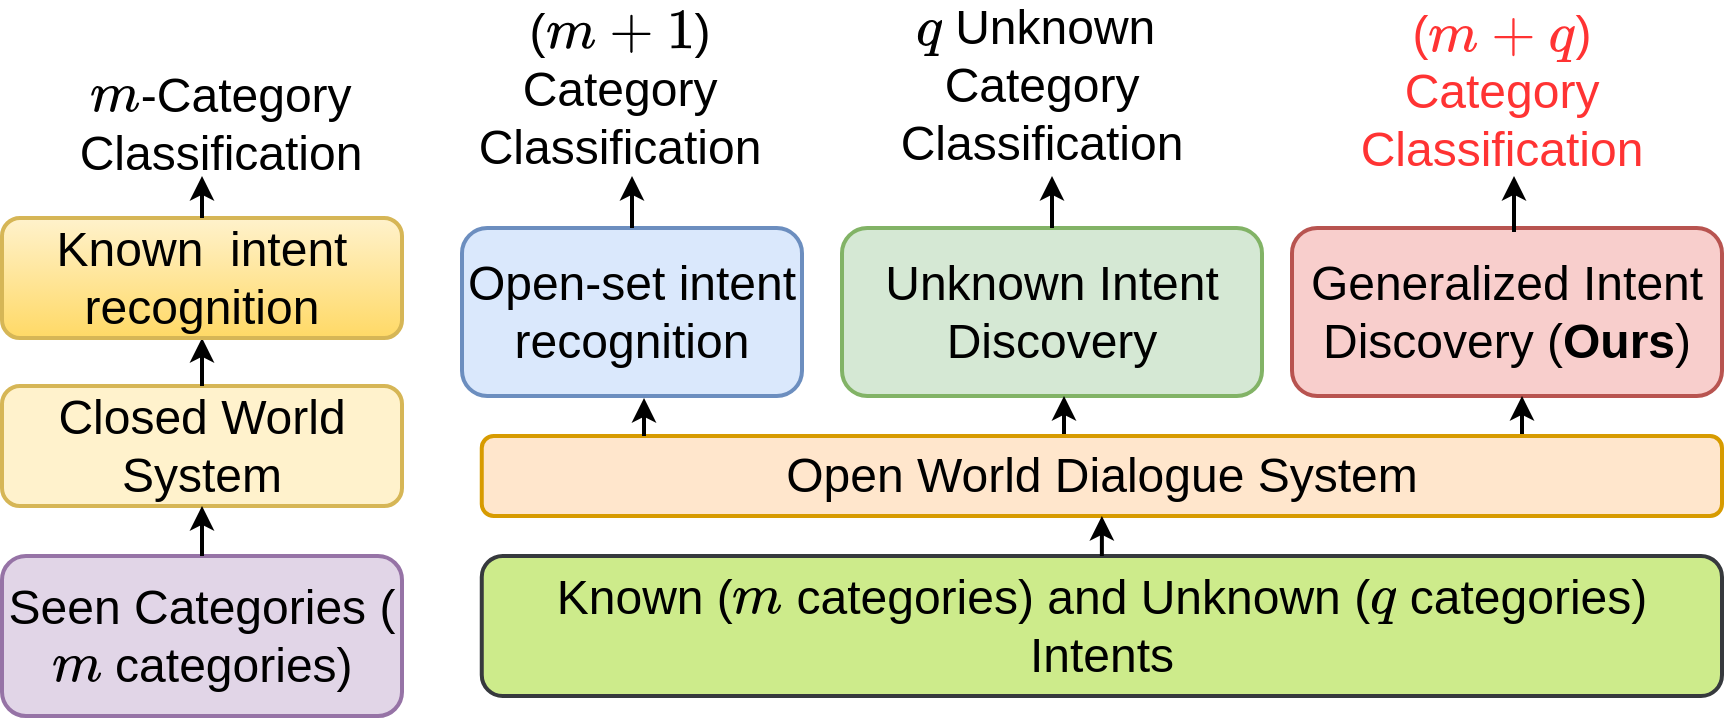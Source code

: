 <mxfile version="24.4.6" type="github">
  <diagram name="Page-1" id="iptAqWqSr0njMMsVc_aC">
    <mxGraphModel dx="1492" dy="862" grid="1" gridSize="10" guides="1" tooltips="1" connect="1" arrows="1" fold="1" page="1" pageScale="1" pageWidth="827" pageHeight="1169" math="0" shadow="0">
      <root>
        <mxCell id="0" />
        <mxCell id="1" parent="0" />
        <mxCell id="lk7eeM3GkCdoIPdv4wgH-1" value="Closed World System" style="rounded=1;whiteSpace=wrap;html=1;fontSize=24;strokeWidth=2;fillColor=#fff2cc;strokeColor=#d6b656;" vertex="1" parent="1">
          <mxGeometry x="350" y="535" width="200" height="60" as="geometry" />
        </mxCell>
        <mxCell id="lk7eeM3GkCdoIPdv4wgH-2" value="Seen Categories (&lt;svg style=&quot;vertical-align: -0.025ex;&quot; xmlns:xlink=&quot;http://www.w3.org/1999/xlink&quot; viewBox=&quot;0 -442 878 453&quot; role=&quot;img&quot; height=&quot;1.025ex&quot; width=&quot;1.986ex&quot; xmlns=&quot;http://www.w3.org/2000/svg&quot;&gt;&lt;defs&gt;&lt;path d=&quot;M21 287Q22 293 24 303T36 341T56 388T88 425T132 442T175 435T205 417T221 395T229 376L231 369Q231 367 232 367L243 378Q303 442 384 442Q401 442 415 440T441 433T460 423T475 411T485 398T493 385T497 373T500 364T502 357L510 367Q573 442 659 442Q713 442 746 415T780 336Q780 285 742 178T704 50Q705 36 709 31T724 26Q752 26 776 56T815 138Q818 149 821 151T837 153Q857 153 857 145Q857 144 853 130Q845 101 831 73T785 17T716 -10Q669 -10 648 17T627 73Q627 92 663 193T700 345Q700 404 656 404H651Q565 404 506 303L499 291L466 157Q433 26 428 16Q415 -11 385 -11Q372 -11 364 -4T353 8T350 18Q350 29 384 161L420 307Q423 322 423 345Q423 404 379 404H374Q288 404 229 303L222 291L189 157Q156 26 151 16Q138 -11 108 -11Q95 -11 87 -5T76 7T74 17Q74 30 112 181Q151 335 151 342Q154 357 154 369Q154 405 129 405Q107 405 92 377T69 316T57 280Q55 278 41 278H27Q21 284 21 287Z&quot; id=&quot;MJX-13-TEX-I-1D45A&quot;&gt;&lt;/path&gt;&lt;/defs&gt;&lt;g transform=&quot;scale(1,-1)&quot; stroke-width=&quot;0&quot; fill=&quot;currentColor&quot; stroke=&quot;currentColor&quot;&gt;&lt;g data-mml-node=&quot;math&quot;&gt;&lt;g data-mml-node=&quot;mi&quot;&gt;&lt;use xlink:href=&quot;#MJX-13-TEX-I-1D45A&quot; data-c=&quot;1D45A&quot;&gt;&lt;/use&gt;&lt;/g&gt;&lt;/g&gt;&lt;/g&gt;&lt;/svg&gt; categories)" style="rounded=1;whiteSpace=wrap;html=1;fontSize=24;strokeWidth=2;fillColor=#e1d5e7;strokeColor=#9673a6;" vertex="1" parent="1">
          <mxGeometry x="350" y="620" width="200" height="80" as="geometry" />
        </mxCell>
        <mxCell id="lk7eeM3GkCdoIPdv4wgH-3" value="Open-set intent recognition" style="rounded=1;whiteSpace=wrap;html=1;fontSize=24;strokeWidth=2;fillColor=#dae8fc;strokeColor=#6c8ebf;" vertex="1" parent="1">
          <mxGeometry x="580" y="456" width="170" height="84" as="geometry" />
        </mxCell>
        <mxCell id="lk7eeM3GkCdoIPdv4wgH-4" value="Known (&lt;svg style=&quot;vertical-align: -0.025ex;&quot; xmlns:xlink=&quot;http://www.w3.org/1999/xlink&quot; viewBox=&quot;0 -442 878 453&quot; role=&quot;img&quot; height=&quot;1.025ex&quot; width=&quot;1.986ex&quot; xmlns=&quot;http://www.w3.org/2000/svg&quot;&gt;&lt;defs&gt;&lt;path d=&quot;M21 287Q22 293 24 303T36 341T56 388T88 425T132 442T175 435T205 417T221 395T229 376L231 369Q231 367 232 367L243 378Q303 442 384 442Q401 442 415 440T441 433T460 423T475 411T485 398T493 385T497 373T500 364T502 357L510 367Q573 442 659 442Q713 442 746 415T780 336Q780 285 742 178T704 50Q705 36 709 31T724 26Q752 26 776 56T815 138Q818 149 821 151T837 153Q857 153 857 145Q857 144 853 130Q845 101 831 73T785 17T716 -10Q669 -10 648 17T627 73Q627 92 663 193T700 345Q700 404 656 404H651Q565 404 506 303L499 291L466 157Q433 26 428 16Q415 -11 385 -11Q372 -11 364 -4T353 8T350 18Q350 29 384 161L420 307Q423 322 423 345Q423 404 379 404H374Q288 404 229 303L222 291L189 157Q156 26 151 16Q138 -11 108 -11Q95 -11 87 -5T76 7T74 17Q74 30 112 181Q151 335 151 342Q154 357 154 369Q154 405 129 405Q107 405 92 377T69 316T57 280Q55 278 41 278H27Q21 284 21 287Z&quot; id=&quot;MJX-12-TEX-I-1D45A&quot;&gt;&lt;/path&gt;&lt;/defs&gt;&lt;g transform=&quot;scale(1,-1)&quot; stroke-width=&quot;0&quot; fill=&quot;currentColor&quot; stroke=&quot;currentColor&quot;&gt;&lt;g data-mml-node=&quot;math&quot;&gt;&lt;g data-mml-node=&quot;mi&quot;&gt;&lt;use xlink:href=&quot;#MJX-12-TEX-I-1D45A&quot; data-c=&quot;1D45A&quot;&gt;&lt;/use&gt;&lt;/g&gt;&lt;/g&gt;&lt;/g&gt;&lt;/svg&gt; categories) and Unknown (&lt;svg style=&quot;vertical-align: -0.439ex;&quot; xmlns:xlink=&quot;http://www.w3.org/1999/xlink&quot; viewBox=&quot;0 -442 460 636&quot; role=&quot;img&quot; height=&quot;1.439ex&quot; width=&quot;1.041ex&quot; xmlns=&quot;http://www.w3.org/2000/svg&quot;&gt;&lt;defs&gt;&lt;path d=&quot;M33 157Q33 258 109 349T280 441Q340 441 372 389Q373 390 377 395T388 406T404 418Q438 442 450 442Q454 442 457 439T460 434Q460 425 391 149Q320 -135 320 -139Q320 -147 365 -148H390Q396 -156 396 -157T393 -175Q389 -188 383 -194H370Q339 -192 262 -192Q234 -192 211 -192T174 -192T157 -193Q143 -193 143 -185Q143 -182 145 -170Q149 -154 152 -151T172 -148Q220 -148 230 -141Q238 -136 258 -53T279 32Q279 33 272 29Q224 -10 172 -10Q117 -10 75 30T33 157ZM352 326Q329 405 277 405Q242 405 210 374T160 293Q131 214 119 129Q119 126 119 118T118 106Q118 61 136 44T179 26Q233 26 290 98L298 109L352 326Z&quot; id=&quot;MJX-11-TEX-I-1D45E&quot;&gt;&lt;/path&gt;&lt;/defs&gt;&lt;g transform=&quot;scale(1,-1)&quot; stroke-width=&quot;0&quot; fill=&quot;currentColor&quot; stroke=&quot;currentColor&quot;&gt;&lt;g data-mml-node=&quot;math&quot;&gt;&lt;g data-mml-node=&quot;mi&quot;&gt;&lt;use xlink:href=&quot;#MJX-11-TEX-I-1D45E&quot; data-c=&quot;1D45E&quot;&gt;&lt;/use&gt;&lt;/g&gt;&lt;/g&gt;&lt;/g&gt;&lt;/svg&gt; categories) Intents" style="rounded=1;whiteSpace=wrap;html=1;fontSize=24;strokeWidth=2;fillColor=#cdeb8b;strokeColor=#36393d;" vertex="1" parent="1">
          <mxGeometry x="589.88" y="620" width="620.12" height="70" as="geometry" />
        </mxCell>
        <mxCell id="lk7eeM3GkCdoIPdv4wgH-5" value="" style="endArrow=classic;html=1;rounded=0;exitX=0.5;exitY=0;exitDx=0;exitDy=0;fontSize=24;entryX=0.5;entryY=1;entryDx=0;entryDy=0;strokeWidth=2;" edge="1" parent="1" source="lk7eeM3GkCdoIPdv4wgH-1" target="lk7eeM3GkCdoIPdv4wgH-16">
          <mxGeometry width="50" height="50" relative="1" as="geometry">
            <mxPoint x="680" y="680" as="sourcePoint" />
            <mxPoint x="490" y="530" as="targetPoint" />
          </mxGeometry>
        </mxCell>
        <mxCell id="lk7eeM3GkCdoIPdv4wgH-6" value="Unknown Intent Discovery" style="rounded=1;whiteSpace=wrap;html=1;fontSize=24;strokeWidth=2;fillColor=#d5e8d4;strokeColor=#82b366;" vertex="1" parent="1">
          <mxGeometry x="770" y="456" width="210" height="84" as="geometry" />
        </mxCell>
        <mxCell id="lk7eeM3GkCdoIPdv4wgH-7" value="&lt;svg style=&quot;vertical-align: -0.025ex;&quot; xmlns:xlink=&quot;http://www.w3.org/1999/xlink&quot; viewBox=&quot;0 -442 878 453&quot; role=&quot;img&quot; height=&quot;1.025ex&quot; width=&quot;1.986ex&quot; xmlns=&quot;http://www.w3.org/2000/svg&quot;&gt;&lt;defs&gt;&lt;path d=&quot;M21 287Q22 293 24 303T36 341T56 388T88 425T132 442T175 435T205 417T221 395T229 376L231 369Q231 367 232 367L243 378Q303 442 384 442Q401 442 415 440T441 433T460 423T475 411T485 398T493 385T497 373T500 364T502 357L510 367Q573 442 659 442Q713 442 746 415T780 336Q780 285 742 178T704 50Q705 36 709 31T724 26Q752 26 776 56T815 138Q818 149 821 151T837 153Q857 153 857 145Q857 144 853 130Q845 101 831 73T785 17T716 -10Q669 -10 648 17T627 73Q627 92 663 193T700 345Q700 404 656 404H651Q565 404 506 303L499 291L466 157Q433 26 428 16Q415 -11 385 -11Q372 -11 364 -4T353 8T350 18Q350 29 384 161L420 307Q423 322 423 345Q423 404 379 404H374Q288 404 229 303L222 291L189 157Q156 26 151 16Q138 -11 108 -11Q95 -11 87 -5T76 7T74 17Q74 30 112 181Q151 335 151 342Q154 357 154 369Q154 405 129 405Q107 405 92 377T69 316T57 280Q55 278 41 278H27Q21 284 21 287Z&quot; id=&quot;MJX-14-TEX-I-1D45A&quot;&gt;&lt;/path&gt;&lt;/defs&gt;&lt;g transform=&quot;scale(1,-1)&quot; stroke-width=&quot;0&quot; fill=&quot;currentColor&quot; stroke=&quot;currentColor&quot;&gt;&lt;g data-mml-node=&quot;math&quot;&gt;&lt;g data-mml-node=&quot;mi&quot;&gt;&lt;use xlink:href=&quot;#MJX-14-TEX-I-1D45A&quot; data-c=&quot;1D45A&quot;&gt;&lt;/use&gt;&lt;/g&gt;&lt;/g&gt;&lt;/g&gt;&lt;/svg&gt;-Category Classification" style="text;html=1;align=center;verticalAlign=middle;whiteSpace=wrap;rounded=0;fontSize=24;strokeWidth=2;" vertex="1" parent="1">
          <mxGeometry x="430" y="390" width="59" height="27" as="geometry" />
        </mxCell>
        <mxCell id="lk7eeM3GkCdoIPdv4wgH-8" value="" style="endArrow=classic;html=1;rounded=0;exitX=0.5;exitY=0;exitDx=0;exitDy=0;fontSize=24;strokeWidth=2;" edge="1" parent="1" source="lk7eeM3GkCdoIPdv4wgH-3">
          <mxGeometry width="50" height="50" relative="1" as="geometry">
            <mxPoint x="640" y="493" as="sourcePoint" />
            <mxPoint x="665" y="430" as="targetPoint" />
          </mxGeometry>
        </mxCell>
        <mxCell id="lk7eeM3GkCdoIPdv4wgH-9" value="(&lt;svg xmlns=&quot;http://www.w3.org/2000/svg&quot; width=&quot;5.883ex&quot; height=&quot;1.692ex&quot; role=&quot;img&quot; viewBox=&quot;0 -666 2600.4 748&quot; xmlns:xlink=&quot;http://www.w3.org/1999/xlink&quot; style=&quot;vertical-align: -0.186ex; font-size: 24px;&quot;&gt;&lt;defs style=&quot;font-size: 24px;&quot;&gt;&lt;path id=&quot;MJX-3-TEX-I-1D45A&quot; d=&quot;M21 287Q22 293 24 303T36 341T56 388T88 425T132 442T175 435T205 417T221 395T229 376L231 369Q231 367 232 367L243 378Q303 442 384 442Q401 442 415 440T441 433T460 423T475 411T485 398T493 385T497 373T500 364T502 357L510 367Q573 442 659 442Q713 442 746 415T780 336Q780 285 742 178T704 50Q705 36 709 31T724 26Q752 26 776 56T815 138Q818 149 821 151T837 153Q857 153 857 145Q857 144 853 130Q845 101 831 73T785 17T716 -10Q669 -10 648 17T627 73Q627 92 663 193T700 345Q700 404 656 404H651Q565 404 506 303L499 291L466 157Q433 26 428 16Q415 -11 385 -11Q372 -11 364 -4T353 8T350 18Q350 29 384 161L420 307Q423 322 423 345Q423 404 379 404H374Q288 404 229 303L222 291L189 157Q156 26 151 16Q138 -11 108 -11Q95 -11 87 -5T76 7T74 17Q74 30 112 181Q151 335 151 342Q154 357 154 369Q154 405 129 405Q107 405 92 377T69 316T57 280Q55 278 41 278H27Q21 284 21 287Z&quot; style=&quot;font-size: 24px;&quot;&gt;&lt;/path&gt;&lt;path id=&quot;MJX-3-TEX-N-2B&quot; d=&quot;M56 237T56 250T70 270H369V420L370 570Q380 583 389 583Q402 583 409 568V270H707Q722 262 722 250T707 230H409V-68Q401 -82 391 -82H389H387Q375 -82 369 -68V230H70Q56 237 56 250Z&quot; style=&quot;font-size: 24px;&quot;&gt;&lt;/path&gt;&lt;path id=&quot;MJX-3-TEX-N-31&quot; d=&quot;M213 578L200 573Q186 568 160 563T102 556H83V602H102Q149 604 189 617T245 641T273 663Q275 666 285 666Q294 666 302 660V361L303 61Q310 54 315 52T339 48T401 46H427V0H416Q395 3 257 3Q121 3 100 0H88V46H114Q136 46 152 46T177 47T193 50T201 52T207 57T213 61V578Z&quot; style=&quot;font-size: 24px;&quot;&gt;&lt;/path&gt;&lt;/defs&gt;&lt;g stroke=&quot;currentColor&quot; fill=&quot;currentColor&quot; stroke-width=&quot;0&quot; transform=&quot;scale(1,-1)&quot; style=&quot;font-size: 24px;&quot;&gt;&lt;g data-mml-node=&quot;math&quot; style=&quot;font-size: 24px;&quot;&gt;&lt;g data-mml-node=&quot;mi&quot; style=&quot;font-size: 24px;&quot;&gt;&lt;use data-c=&quot;1D45A&quot; xlink:href=&quot;#MJX-3-TEX-I-1D45A&quot; style=&quot;font-size: 24px;&quot;&gt;&lt;/use&gt;&lt;/g&gt;&lt;g data-mml-node=&quot;mo&quot; transform=&quot;translate(1100.2,0)&quot; style=&quot;font-size: 24px;&quot;&gt;&lt;use data-c=&quot;2B&quot; xlink:href=&quot;#MJX-3-TEX-N-2B&quot; style=&quot;font-size: 24px;&quot;&gt;&lt;/use&gt;&lt;/g&gt;&lt;g data-mml-node=&quot;mn&quot; transform=&quot;translate(2100.4,0)&quot; style=&quot;font-size: 24px;&quot;&gt;&lt;use data-c=&quot;31&quot; xlink:href=&quot;#MJX-3-TEX-N-31&quot; style=&quot;font-size: 24px;&quot;&gt;&lt;/use&gt;&lt;/g&gt;&lt;/g&gt;&lt;/g&gt;&lt;/svg&gt;) Category Classification" style="text;html=1;align=center;verticalAlign=middle;whiteSpace=wrap;rounded=0;fontSize=24;" vertex="1" parent="1">
          <mxGeometry x="629" y="372" width="60" height="30" as="geometry" />
        </mxCell>
        <mxCell id="lk7eeM3GkCdoIPdv4wgH-10" value="" style="endArrow=classic;html=1;rounded=0;exitX=0.5;exitY=0;exitDx=0;exitDy=0;fontSize=24;strokeWidth=2;" edge="1" parent="1" source="lk7eeM3GkCdoIPdv4wgH-6">
          <mxGeometry width="50" height="50" relative="1" as="geometry">
            <mxPoint x="766.88" y="494" as="sourcePoint" />
            <mxPoint x="875" y="430" as="targetPoint" />
          </mxGeometry>
        </mxCell>
        <mxCell id="lk7eeM3GkCdoIPdv4wgH-11" value="&lt;svg xmlns=&quot;http://www.w3.org/2000/svg&quot; width=&quot;1.041ex&quot; height=&quot;1.439ex&quot; role=&quot;img&quot; viewBox=&quot;0 -442 460 636&quot; xmlns:xlink=&quot;http://www.w3.org/1999/xlink&quot; style=&quot;vertical-align: -0.439ex; font-size: 24px;&quot;&gt;&lt;defs style=&quot;font-size: 24px;&quot;&gt;&lt;path id=&quot;MJX-2-TEX-I-1D45E&quot; d=&quot;M33 157Q33 258 109 349T280 441Q340 441 372 389Q373 390 377 395T388 406T404 418Q438 442 450 442Q454 442 457 439T460 434Q460 425 391 149Q320 -135 320 -139Q320 -147 365 -148H390Q396 -156 396 -157T393 -175Q389 -188 383 -194H370Q339 -192 262 -192Q234 -192 211 -192T174 -192T157 -193Q143 -193 143 -185Q143 -182 145 -170Q149 -154 152 -151T172 -148Q220 -148 230 -141Q238 -136 258 -53T279 32Q279 33 272 29Q224 -10 172 -10Q117 -10 75 30T33 157ZM352 326Q329 405 277 405Q242 405 210 374T160 293Q131 214 119 129Q119 126 119 118T118 106Q118 61 136 44T179 26Q233 26 290 98L298 109L352 326Z&quot; style=&quot;font-size: 24px;&quot;&gt;&lt;/path&gt;&lt;/defs&gt;&lt;g stroke=&quot;currentColor&quot; fill=&quot;currentColor&quot; stroke-width=&quot;0&quot; transform=&quot;scale(1,-1)&quot; style=&quot;font-size: 24px;&quot;&gt;&lt;g data-mml-node=&quot;math&quot; style=&quot;font-size: 24px;&quot;&gt;&lt;g data-mml-node=&quot;mi&quot; style=&quot;font-size: 24px;&quot;&gt;&lt;use data-c=&quot;1D45E&quot; xlink:href=&quot;#MJX-2-TEX-I-1D45E&quot; style=&quot;font-size: 24px;&quot;&gt;&lt;/use&gt;&lt;/g&gt;&lt;/g&gt;&lt;/g&gt;&lt;/svg&gt; Unknown&amp;nbsp; Category Classification" style="text;html=1;align=center;verticalAlign=middle;whiteSpace=wrap;rounded=0;fontSize=24;" vertex="1" parent="1">
          <mxGeometry x="840" y="370" width="60" height="30" as="geometry" />
        </mxCell>
        <mxCell id="lk7eeM3GkCdoIPdv4wgH-12" value="Generalized Intent Discovery (&lt;b&gt;Ours&lt;/b&gt;)" style="rounded=1;whiteSpace=wrap;html=1;fontSize=24;strokeWidth=2;fillColor=#f8cecc;strokeColor=#b85450;" vertex="1" parent="1">
          <mxGeometry x="995" y="456" width="215" height="84" as="geometry" />
        </mxCell>
        <mxCell id="lk7eeM3GkCdoIPdv4wgH-13" value="" style="endArrow=classic;html=1;rounded=0;exitX=0.5;exitY=0;exitDx=0;exitDy=0;fontSize=24;strokeWidth=2;" edge="1" parent="1">
          <mxGeometry width="50" height="50" relative="1" as="geometry">
            <mxPoint x="1106" y="458" as="sourcePoint" />
            <mxPoint x="1106" y="430" as="targetPoint" />
          </mxGeometry>
        </mxCell>
        <mxCell id="lk7eeM3GkCdoIPdv4wgH-14" value="(&lt;svg style=&quot;vertical-align: -0.439ex; font-size: 24px;&quot; xmlns:xlink=&quot;http://www.w3.org/1999/xlink&quot; viewBox=&quot;0 -583 2560.4 777&quot; role=&quot;img&quot; height=&quot;1.758ex&quot; width=&quot;5.793ex&quot; xmlns=&quot;http://www.w3.org/2000/svg&quot;&gt;&lt;defs style=&quot;font-size: 24px;&quot;&gt;&lt;path style=&quot;font-size: 24px;&quot; d=&quot;M21 287Q22 293 24 303T36 341T56 388T88 425T132 442T175 435T205 417T221 395T229 376L231 369Q231 367 232 367L243 378Q303 442 384 442Q401 442 415 440T441 433T460 423T475 411T485 398T493 385T497 373T500 364T502 357L510 367Q573 442 659 442Q713 442 746 415T780 336Q780 285 742 178T704 50Q705 36 709 31T724 26Q752 26 776 56T815 138Q818 149 821 151T837 153Q857 153 857 145Q857 144 853 130Q845 101 831 73T785 17T716 -10Q669 -10 648 17T627 73Q627 92 663 193T700 345Q700 404 656 404H651Q565 404 506 303L499 291L466 157Q433 26 428 16Q415 -11 385 -11Q372 -11 364 -4T353 8T350 18Q350 29 384 161L420 307Q423 322 423 345Q423 404 379 404H374Q288 404 229 303L222 291L189 157Q156 26 151 16Q138 -11 108 -11Q95 -11 87 -5T76 7T74 17Q74 30 112 181Q151 335 151 342Q154 357 154 369Q154 405 129 405Q107 405 92 377T69 316T57 280Q55 278 41 278H27Q21 284 21 287Z&quot; id=&quot;MJX-9-TEX-I-1D45A&quot;&gt;&lt;/path&gt;&lt;path style=&quot;font-size: 24px;&quot; d=&quot;M56 237T56 250T70 270H369V420L370 570Q380 583 389 583Q402 583 409 568V270H707Q722 262 722 250T707 230H409V-68Q401 -82 391 -82H389H387Q375 -82 369 -68V230H70Q56 237 56 250Z&quot; id=&quot;MJX-9-TEX-N-2B&quot;&gt;&lt;/path&gt;&lt;path style=&quot;font-size: 24px;&quot; d=&quot;M33 157Q33 258 109 349T280 441Q340 441 372 389Q373 390 377 395T388 406T404 418Q438 442 450 442Q454 442 457 439T460 434Q460 425 391 149Q320 -135 320 -139Q320 -147 365 -148H390Q396 -156 396 -157T393 -175Q389 -188 383 -194H370Q339 -192 262 -192Q234 -192 211 -192T174 -192T157 -193Q143 -193 143 -185Q143 -182 145 -170Q149 -154 152 -151T172 -148Q220 -148 230 -141Q238 -136 258 -53T279 32Q279 33 272 29Q224 -10 172 -10Q117 -10 75 30T33 157ZM352 326Q329 405 277 405Q242 405 210 374T160 293Q131 214 119 129Q119 126 119 118T118 106Q118 61 136 44T179 26Q233 26 290 98L298 109L352 326Z&quot; id=&quot;MJX-9-TEX-I-1D45E&quot;&gt;&lt;/path&gt;&lt;/defs&gt;&lt;g style=&quot;font-size: 24px;&quot; transform=&quot;scale(1,-1)&quot; stroke-width=&quot;0&quot; fill=&quot;currentColor&quot; stroke=&quot;currentColor&quot;&gt;&lt;g style=&quot;font-size: 24px;&quot; data-mml-node=&quot;math&quot;&gt;&lt;g style=&quot;font-size: 24px;&quot; data-mml-node=&quot;mi&quot;&gt;&lt;use style=&quot;font-size: 24px;&quot; xlink:href=&quot;#MJX-9-TEX-I-1D45A&quot; data-c=&quot;1D45A&quot;&gt;&lt;/use&gt;&lt;/g&gt;&lt;g style=&quot;font-size: 24px;&quot; transform=&quot;translate(1100.2,0)&quot; data-mml-node=&quot;mo&quot;&gt;&lt;use style=&quot;font-size: 24px;&quot; xlink:href=&quot;#MJX-9-TEX-N-2B&quot; data-c=&quot;2B&quot;&gt;&lt;/use&gt;&lt;/g&gt;&lt;g style=&quot;font-size: 24px;&quot; transform=&quot;translate(2100.4,0)&quot; data-mml-node=&quot;mi&quot;&gt;&lt;use style=&quot;font-size: 24px;&quot; xlink:href=&quot;#MJX-9-TEX-I-1D45E&quot; data-c=&quot;1D45E&quot;&gt;&lt;/use&gt;&lt;/g&gt;&lt;/g&gt;&lt;/g&gt;&lt;/svg&gt;) Category Classification" style="text;html=1;align=center;verticalAlign=middle;whiteSpace=wrap;rounded=0;fontSize=24;fontColor=#FF3333;" vertex="1" parent="1">
          <mxGeometry x="1070" y="373" width="60" height="30" as="geometry" />
        </mxCell>
        <mxCell id="lk7eeM3GkCdoIPdv4wgH-15" value="Open World Dialogue System" style="rounded=1;whiteSpace=wrap;html=1;fontSize=24;strokeWidth=2;fillColor=#ffe6cc;strokeColor=#d79b00;" vertex="1" parent="1">
          <mxGeometry x="589.88" y="560" width="620.12" height="40" as="geometry" />
        </mxCell>
        <mxCell id="lk7eeM3GkCdoIPdv4wgH-16" value="Known&amp;nbsp; intent recognition" style="rounded=1;whiteSpace=wrap;html=1;fontSize=24;strokeWidth=2;fillColor=#fff2cc;strokeColor=#d6b656;gradientColor=#ffd966;" vertex="1" parent="1">
          <mxGeometry x="350" y="451" width="200" height="60" as="geometry" />
        </mxCell>
        <mxCell id="lk7eeM3GkCdoIPdv4wgH-17" value="" style="endArrow=classic;html=1;rounded=0;exitX=0.5;exitY=0;exitDx=0;exitDy=0;fontSize=24;strokeWidth=2;" edge="1" parent="1" source="lk7eeM3GkCdoIPdv4wgH-16">
          <mxGeometry width="50" height="50" relative="1" as="geometry">
            <mxPoint x="650" y="523" as="sourcePoint" />
            <mxPoint x="450" y="430" as="targetPoint" />
          </mxGeometry>
        </mxCell>
        <mxCell id="lk7eeM3GkCdoIPdv4wgH-18" value="" style="endArrow=classic;html=1;rounded=0;exitX=0.5;exitY=0;exitDx=0;exitDy=0;entryX=0.5;entryY=1;entryDx=0;entryDy=0;fontSize=24;strokeWidth=2;" edge="1" parent="1" source="lk7eeM3GkCdoIPdv4wgH-2" target="lk7eeM3GkCdoIPdv4wgH-1">
          <mxGeometry width="50" height="50" relative="1" as="geometry">
            <mxPoint x="500" y="560" as="sourcePoint" />
            <mxPoint x="500" y="540" as="targetPoint" />
          </mxGeometry>
        </mxCell>
        <mxCell id="lk7eeM3GkCdoIPdv4wgH-19" value="" style="endArrow=classic;html=1;rounded=0;exitX=0.5;exitY=0;exitDx=0;exitDy=0;entryX=0.5;entryY=1;entryDx=0;entryDy=0;fontSize=24;strokeWidth=2;" edge="1" parent="1" source="lk7eeM3GkCdoIPdv4wgH-4" target="lk7eeM3GkCdoIPdv4wgH-15">
          <mxGeometry width="50" height="50" relative="1" as="geometry">
            <mxPoint x="510" y="570" as="sourcePoint" />
            <mxPoint x="510" y="550" as="targetPoint" />
          </mxGeometry>
        </mxCell>
        <mxCell id="lk7eeM3GkCdoIPdv4wgH-20" value="" style="endArrow=classic;html=1;rounded=0;exitX=0.5;exitY=0;exitDx=0;exitDy=0;fontSize=24;strokeWidth=2;" edge="1" parent="1">
          <mxGeometry width="50" height="50" relative="1" as="geometry">
            <mxPoint x="671" y="560" as="sourcePoint" />
            <mxPoint x="671" y="541" as="targetPoint" />
          </mxGeometry>
        </mxCell>
        <mxCell id="lk7eeM3GkCdoIPdv4wgH-21" value="" style="endArrow=classic;html=1;rounded=0;exitX=0.5;exitY=0;exitDx=0;exitDy=0;fontSize=24;strokeWidth=2;" edge="1" parent="1">
          <mxGeometry width="50" height="50" relative="1" as="geometry">
            <mxPoint x="881" y="559" as="sourcePoint" />
            <mxPoint x="881" y="540" as="targetPoint" />
          </mxGeometry>
        </mxCell>
        <mxCell id="lk7eeM3GkCdoIPdv4wgH-22" value="" style="endArrow=classic;html=1;rounded=0;exitX=0.5;exitY=0;exitDx=0;exitDy=0;fontSize=24;strokeWidth=2;" edge="1" parent="1">
          <mxGeometry width="50" height="50" relative="1" as="geometry">
            <mxPoint x="1110" y="559" as="sourcePoint" />
            <mxPoint x="1110" y="540" as="targetPoint" />
          </mxGeometry>
        </mxCell>
      </root>
    </mxGraphModel>
  </diagram>
</mxfile>

